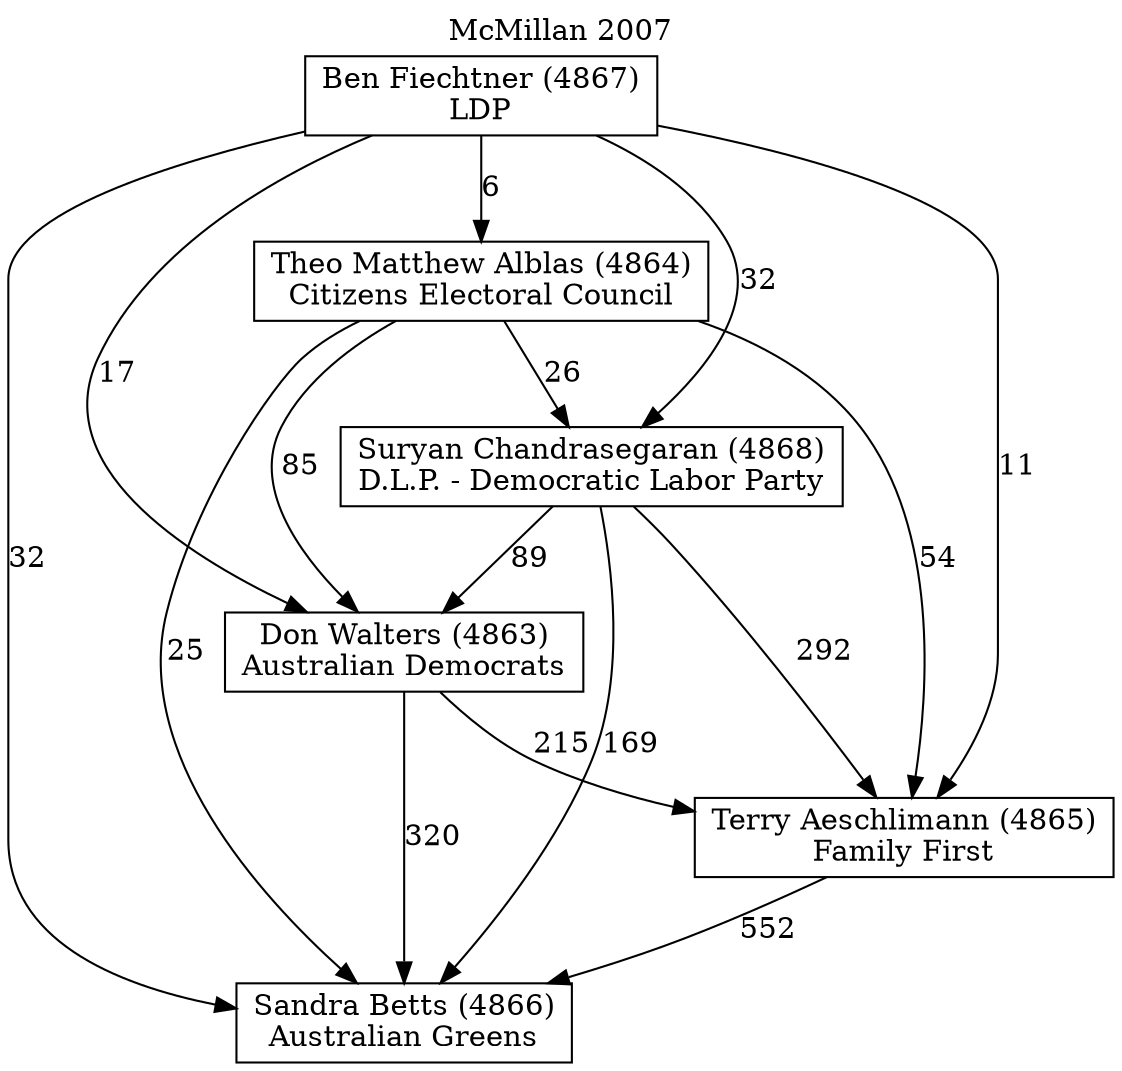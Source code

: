 // House preference flow
digraph "Sandra Betts (4866)_McMillan_2007" {
	graph [label="McMillan 2007" labelloc=t mclimit=10]
	node [shape=box]
	"Ben Fiechtner (4867)" [label="Ben Fiechtner (4867)
LDP"]
	"Don Walters (4863)" [label="Don Walters (4863)
Australian Democrats"]
	"Sandra Betts (4866)" [label="Sandra Betts (4866)
Australian Greens"]
	"Suryan Chandrasegaran (4868)" [label="Suryan Chandrasegaran (4868)
D.L.P. - Democratic Labor Party"]
	"Terry Aeschlimann (4865)" [label="Terry Aeschlimann (4865)
Family First"]
	"Theo Matthew Alblas (4864)" [label="Theo Matthew Alblas (4864)
Citizens Electoral Council"]
	"Ben Fiechtner (4867)" -> "Don Walters (4863)" [label=17]
	"Ben Fiechtner (4867)" -> "Sandra Betts (4866)" [label=32]
	"Ben Fiechtner (4867)" -> "Suryan Chandrasegaran (4868)" [label=32]
	"Ben Fiechtner (4867)" -> "Terry Aeschlimann (4865)" [label=11]
	"Ben Fiechtner (4867)" -> "Theo Matthew Alblas (4864)" [label=6]
	"Don Walters (4863)" -> "Sandra Betts (4866)" [label=320]
	"Don Walters (4863)" -> "Terry Aeschlimann (4865)" [label=215]
	"Suryan Chandrasegaran (4868)" -> "Don Walters (4863)" [label=89]
	"Suryan Chandrasegaran (4868)" -> "Sandra Betts (4866)" [label=169]
	"Suryan Chandrasegaran (4868)" -> "Terry Aeschlimann (4865)" [label=292]
	"Terry Aeschlimann (4865)" -> "Sandra Betts (4866)" [label=552]
	"Theo Matthew Alblas (4864)" -> "Don Walters (4863)" [label=85]
	"Theo Matthew Alblas (4864)" -> "Sandra Betts (4866)" [label=25]
	"Theo Matthew Alblas (4864)" -> "Suryan Chandrasegaran (4868)" [label=26]
	"Theo Matthew Alblas (4864)" -> "Terry Aeschlimann (4865)" [label=54]
}
